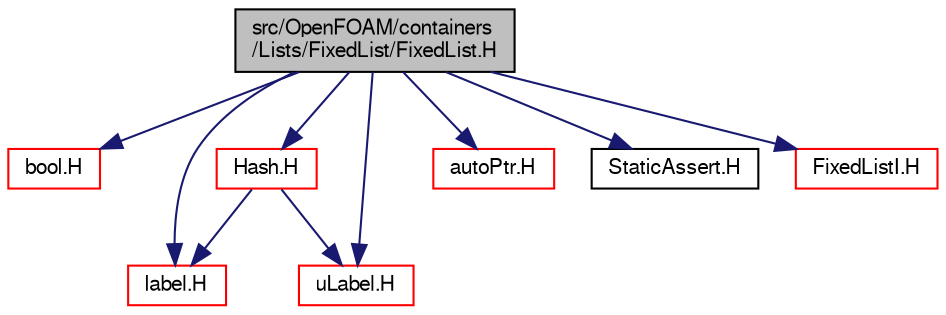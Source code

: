 digraph "src/OpenFOAM/containers/Lists/FixedList/FixedList.H"
{
  bgcolor="transparent";
  edge [fontname="FreeSans",fontsize="10",labelfontname="FreeSans",labelfontsize="10"];
  node [fontname="FreeSans",fontsize="10",shape=record];
  Node0 [label="src/OpenFOAM/containers\l/Lists/FixedList/FixedList.H",height=0.2,width=0.4,color="black", fillcolor="grey75", style="filled", fontcolor="black"];
  Node0 -> Node1 [color="midnightblue",fontsize="10",style="solid",fontname="FreeSans"];
  Node1 [label="bool.H",height=0.2,width=0.4,color="red",URL="$a12143.html",tooltip="System bool. "];
  Node0 -> Node3 [color="midnightblue",fontsize="10",style="solid",fontname="FreeSans"];
  Node3 [label="label.H",height=0.2,width=0.4,color="red",URL="$a12371.html"];
  Node0 -> Node8 [color="midnightblue",fontsize="10",style="solid",fontname="FreeSans"];
  Node8 [label="uLabel.H",height=0.2,width=0.4,color="red",URL="$a12410.html"];
  Node0 -> Node9 [color="midnightblue",fontsize="10",style="solid",fontname="FreeSans"];
  Node9 [label="Hash.H",height=0.2,width=0.4,color="red",URL="$a12335.html"];
  Node9 -> Node3 [color="midnightblue",fontsize="10",style="solid",fontname="FreeSans"];
  Node9 -> Node8 [color="midnightblue",fontsize="10",style="solid",fontname="FreeSans"];
  Node0 -> Node28 [color="midnightblue",fontsize="10",style="solid",fontname="FreeSans"];
  Node28 [label="autoPtr.H",height=0.2,width=0.4,color="red",URL="$a11078.html"];
  Node0 -> Node46 [color="midnightblue",fontsize="10",style="solid",fontname="FreeSans"];
  Node46 [label="StaticAssert.H",height=0.2,width=0.4,color="black",URL="$a08939.html"];
  Node0 -> Node47 [color="midnightblue",fontsize="10",style="solid",fontname="FreeSans"];
  Node47 [label="FixedListI.H",height=0.2,width=0.4,color="red",URL="$a08645.html"];
}
